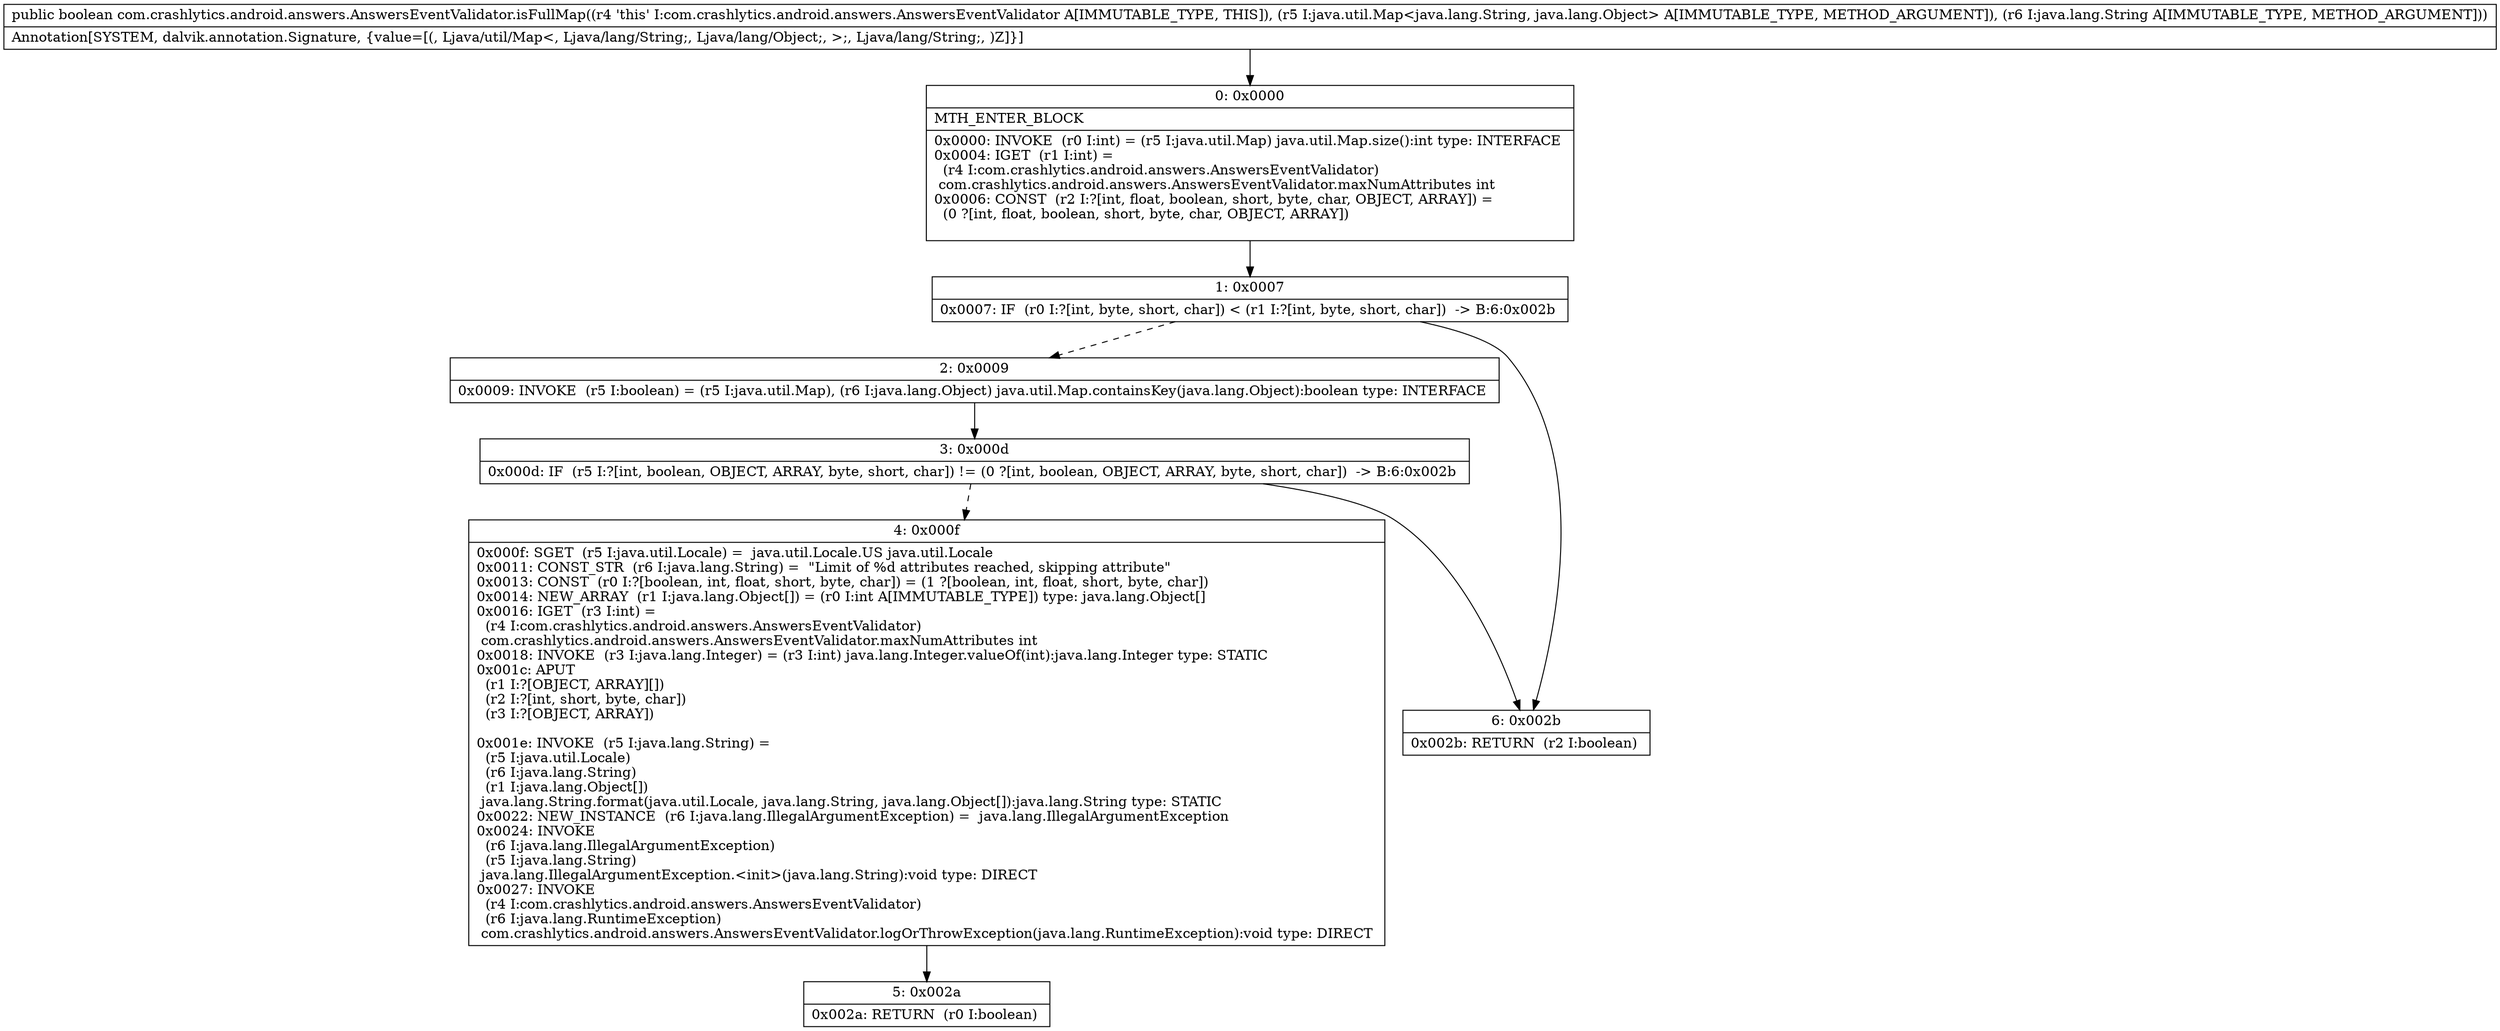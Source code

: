 digraph "CFG forcom.crashlytics.android.answers.AnswersEventValidator.isFullMap(Ljava\/util\/Map;Ljava\/lang\/String;)Z" {
Node_0 [shape=record,label="{0\:\ 0x0000|MTH_ENTER_BLOCK\l|0x0000: INVOKE  (r0 I:int) = (r5 I:java.util.Map) java.util.Map.size():int type: INTERFACE \l0x0004: IGET  (r1 I:int) = \l  (r4 I:com.crashlytics.android.answers.AnswersEventValidator)\l com.crashlytics.android.answers.AnswersEventValidator.maxNumAttributes int \l0x0006: CONST  (r2 I:?[int, float, boolean, short, byte, char, OBJECT, ARRAY]) = \l  (0 ?[int, float, boolean, short, byte, char, OBJECT, ARRAY])\l \l}"];
Node_1 [shape=record,label="{1\:\ 0x0007|0x0007: IF  (r0 I:?[int, byte, short, char]) \< (r1 I:?[int, byte, short, char])  \-\> B:6:0x002b \l}"];
Node_2 [shape=record,label="{2\:\ 0x0009|0x0009: INVOKE  (r5 I:boolean) = (r5 I:java.util.Map), (r6 I:java.lang.Object) java.util.Map.containsKey(java.lang.Object):boolean type: INTERFACE \l}"];
Node_3 [shape=record,label="{3\:\ 0x000d|0x000d: IF  (r5 I:?[int, boolean, OBJECT, ARRAY, byte, short, char]) != (0 ?[int, boolean, OBJECT, ARRAY, byte, short, char])  \-\> B:6:0x002b \l}"];
Node_4 [shape=record,label="{4\:\ 0x000f|0x000f: SGET  (r5 I:java.util.Locale) =  java.util.Locale.US java.util.Locale \l0x0011: CONST_STR  (r6 I:java.lang.String) =  \"Limit of %d attributes reached, skipping attribute\" \l0x0013: CONST  (r0 I:?[boolean, int, float, short, byte, char]) = (1 ?[boolean, int, float, short, byte, char]) \l0x0014: NEW_ARRAY  (r1 I:java.lang.Object[]) = (r0 I:int A[IMMUTABLE_TYPE]) type: java.lang.Object[] \l0x0016: IGET  (r3 I:int) = \l  (r4 I:com.crashlytics.android.answers.AnswersEventValidator)\l com.crashlytics.android.answers.AnswersEventValidator.maxNumAttributes int \l0x0018: INVOKE  (r3 I:java.lang.Integer) = (r3 I:int) java.lang.Integer.valueOf(int):java.lang.Integer type: STATIC \l0x001c: APUT  \l  (r1 I:?[OBJECT, ARRAY][])\l  (r2 I:?[int, short, byte, char])\l  (r3 I:?[OBJECT, ARRAY])\l \l0x001e: INVOKE  (r5 I:java.lang.String) = \l  (r5 I:java.util.Locale)\l  (r6 I:java.lang.String)\l  (r1 I:java.lang.Object[])\l java.lang.String.format(java.util.Locale, java.lang.String, java.lang.Object[]):java.lang.String type: STATIC \l0x0022: NEW_INSTANCE  (r6 I:java.lang.IllegalArgumentException) =  java.lang.IllegalArgumentException \l0x0024: INVOKE  \l  (r6 I:java.lang.IllegalArgumentException)\l  (r5 I:java.lang.String)\l java.lang.IllegalArgumentException.\<init\>(java.lang.String):void type: DIRECT \l0x0027: INVOKE  \l  (r4 I:com.crashlytics.android.answers.AnswersEventValidator)\l  (r6 I:java.lang.RuntimeException)\l com.crashlytics.android.answers.AnswersEventValidator.logOrThrowException(java.lang.RuntimeException):void type: DIRECT \l}"];
Node_5 [shape=record,label="{5\:\ 0x002a|0x002a: RETURN  (r0 I:boolean) \l}"];
Node_6 [shape=record,label="{6\:\ 0x002b|0x002b: RETURN  (r2 I:boolean) \l}"];
MethodNode[shape=record,label="{public boolean com.crashlytics.android.answers.AnswersEventValidator.isFullMap((r4 'this' I:com.crashlytics.android.answers.AnswersEventValidator A[IMMUTABLE_TYPE, THIS]), (r5 I:java.util.Map\<java.lang.String, java.lang.Object\> A[IMMUTABLE_TYPE, METHOD_ARGUMENT]), (r6 I:java.lang.String A[IMMUTABLE_TYPE, METHOD_ARGUMENT]))  | Annotation[SYSTEM, dalvik.annotation.Signature, \{value=[(, Ljava\/util\/Map\<, Ljava\/lang\/String;, Ljava\/lang\/Object;, \>;, Ljava\/lang\/String;, )Z]\}]\l}"];
MethodNode -> Node_0;
Node_0 -> Node_1;
Node_1 -> Node_2[style=dashed];
Node_1 -> Node_6;
Node_2 -> Node_3;
Node_3 -> Node_4[style=dashed];
Node_3 -> Node_6;
Node_4 -> Node_5;
}

